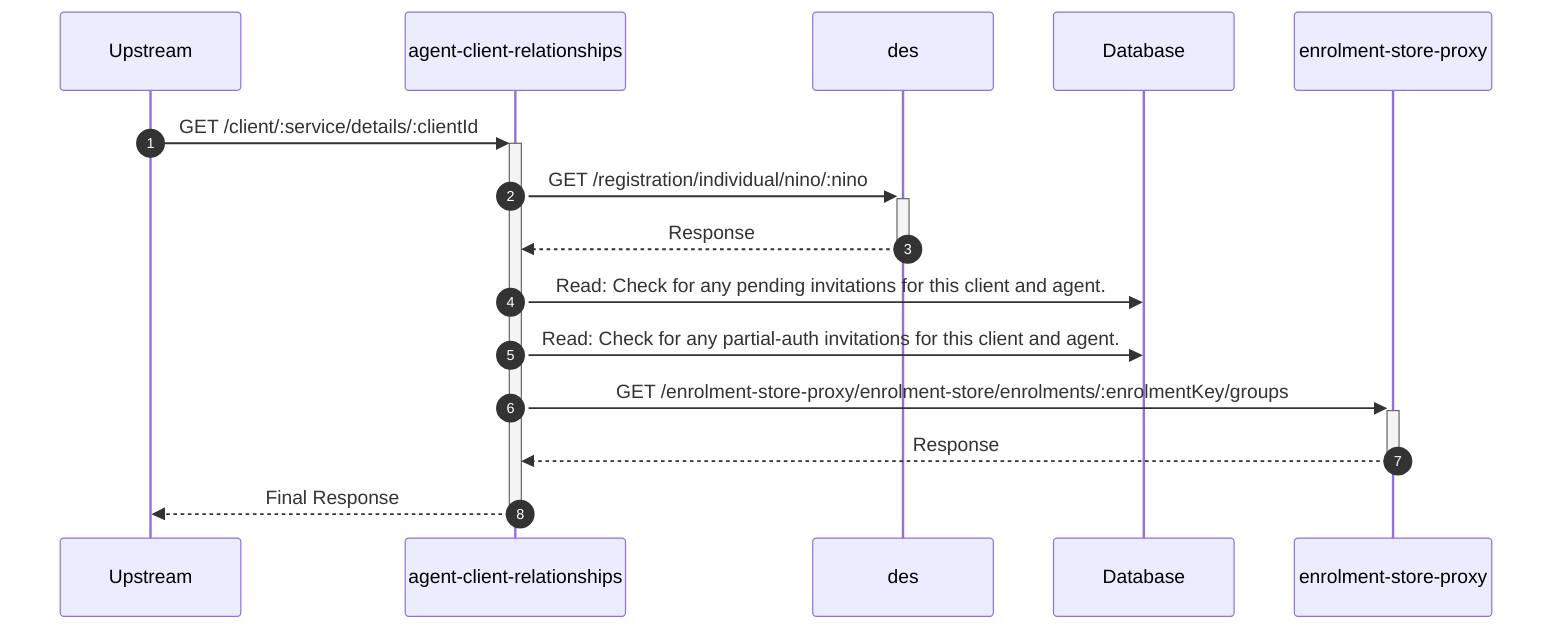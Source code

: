 sequenceDiagram
    autonumber
    participant Upstream
    participant agent-client-relationships
    participant des
    participant Database
    participant enrolment-store-proxy

    Upstream->>+agent-client-relationships: GET /client/:service/details/:clientId
    agent-client-relationships->>+des: GET /registration/individual/nino/:nino
    des-->>-agent-client-relationships: Response
    agent-client-relationships->>Database: Read: Check for any pending invitations for this client and agent.
    agent-client-relationships->>Database: Read: Check for any partial-auth invitations for this client and agent.
    agent-client-relationships->>+enrolment-store-proxy: GET /enrolment-store-proxy/enrolment-store/enrolments/:enrolmentKey/groups
    enrolment-store-proxy-->>-agent-client-relationships: Response
    agent-client-relationships-->>-Upstream: Final Response
